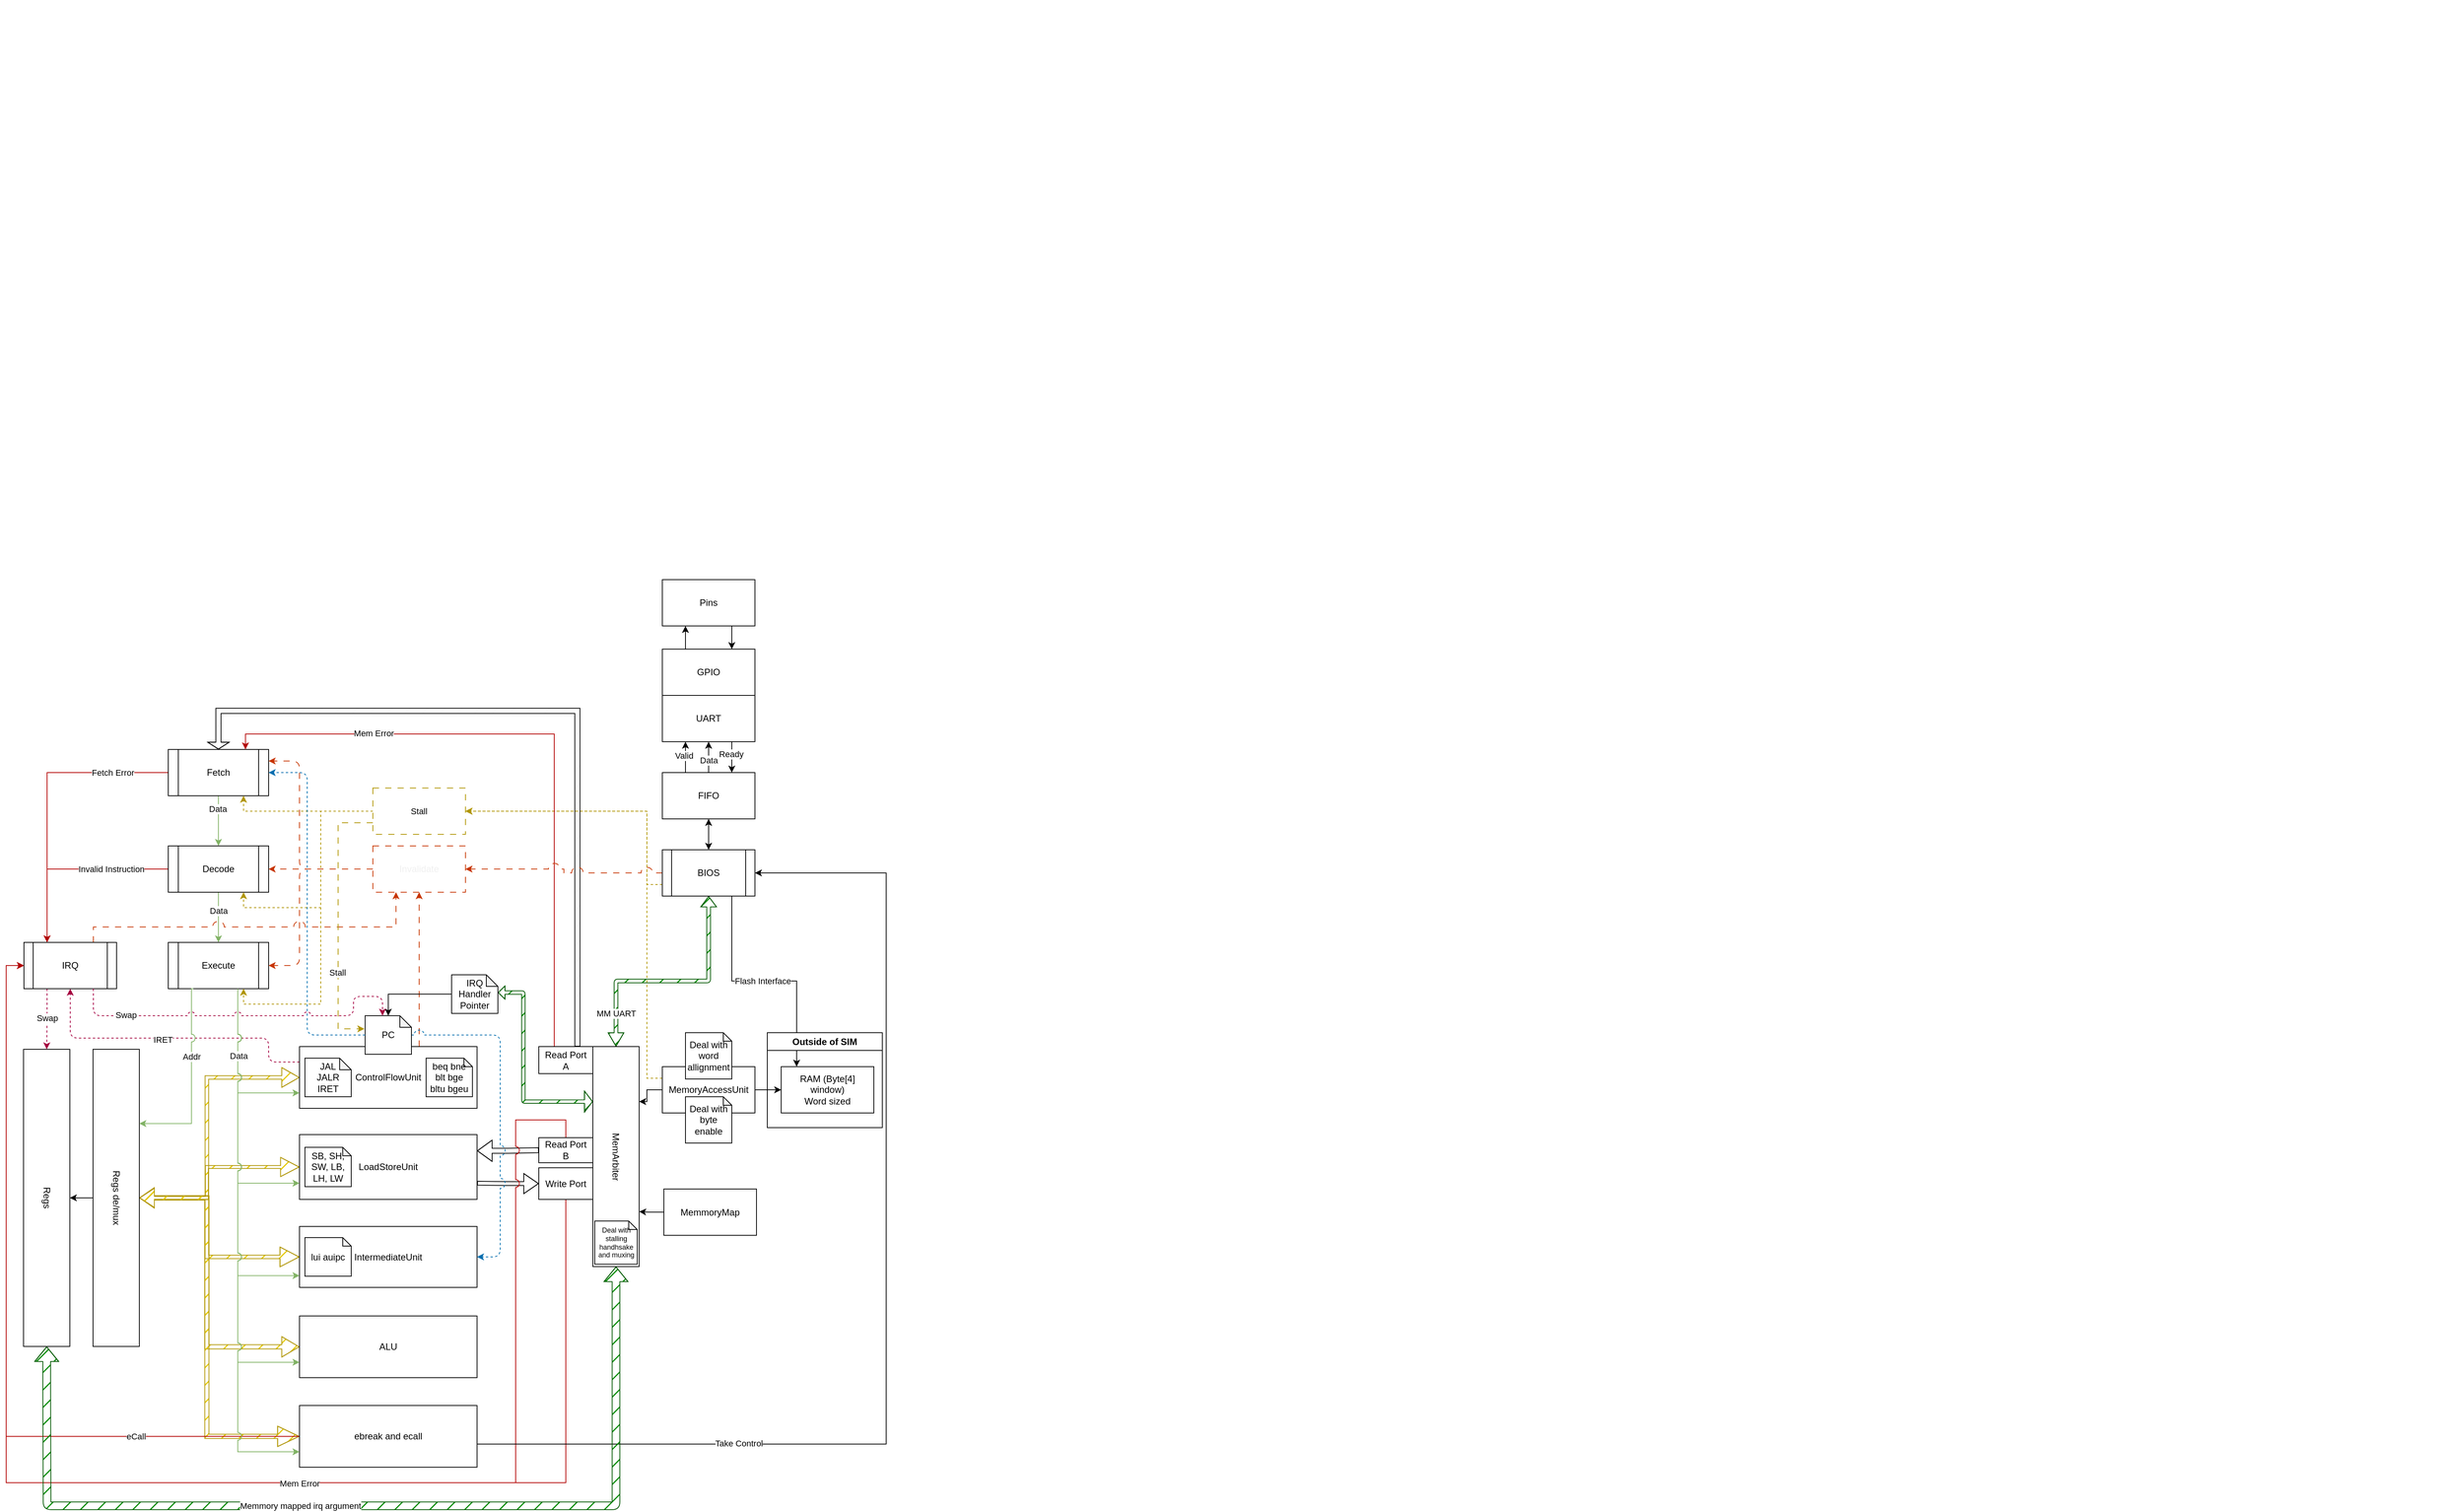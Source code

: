 <mxfile version="24.7.17">
  <diagram name="Page-1" id="JKw6xTFxa0xERZgipNU3">
    <mxGraphModel dx="1503" dy="1871" grid="1" gridSize="10" guides="1" tooltips="1" connect="1" arrows="1" fold="1" page="0" pageScale="1" pageWidth="850" pageHeight="1100" math="0" shadow="0">
      <root>
        <mxCell id="0" />
        <mxCell id="1" parent="0" />
        <mxCell id="pHQBSKNXJPz8SyYSF_2L-239" style="edgeStyle=orthogonalEdgeStyle;rounded=0;orthogonalLoop=1;jettySize=auto;html=1;exitX=0;exitY=0.75;exitDx=0;exitDy=0;entryX=1;entryY=0.5;entryDx=0;entryDy=0;dashed=1;strokeColor=#B09500;align=center;verticalAlign=middle;fontFamily=Helvetica;fontSize=11;fontColor=default;labelBackgroundColor=default;startArrow=none;startFill=0;endArrow=classic;fillColor=#e3c800;jumpStyle=arc;jumpSize=10;" edge="1" parent="1" source="pHQBSKNXJPz8SyYSF_2L-92" target="pHQBSKNXJPz8SyYSF_2L-231">
          <mxGeometry relative="1" as="geometry">
            <Array as="points">
              <mxPoint x="750" y="15" />
              <mxPoint x="750" y="-80" />
            </Array>
          </mxGeometry>
        </mxCell>
        <mxCell id="pHQBSKNXJPz8SyYSF_2L-244" style="edgeStyle=orthogonalEdgeStyle;rounded=0;orthogonalLoop=1;jettySize=auto;html=1;entryX=0.5;entryY=1;entryDx=0;entryDy=0;dashed=1;dashPattern=8 8;strokeColor=#C73500;align=center;verticalAlign=middle;fontFamily=Helvetica;fontSize=11;fontColor=default;labelBackgroundColor=default;jumpStyle=arc;jumpSize=15;endArrow=classic;fillColor=#fa6800;" edge="1" parent="1" source="pHQBSKNXJPz8SyYSF_2L-34" target="pHQBSKNXJPz8SyYSF_2L-116">
          <mxGeometry relative="1" as="geometry">
            <Array as="points">
              <mxPoint x="455" y="150" />
              <mxPoint x="455" y="150" />
            </Array>
          </mxGeometry>
        </mxCell>
        <mxCell id="pHQBSKNXJPz8SyYSF_2L-255" style="edgeStyle=orthogonalEdgeStyle;rounded=0;orthogonalLoop=1;jettySize=auto;html=1;entryX=0.5;entryY=0;entryDx=0;entryDy=0;startArrow=classic;startFill=1;shape=flexArrow;fillColor=#e3c800;fillStyle=hatch;strokeColor=#B09500;width=4.615;startSize=7.154;" edge="1" parent="1" source="pHQBSKNXJPz8SyYSF_2L-34" target="pHQBSKNXJPz8SyYSF_2L-133">
          <mxGeometry relative="1" as="geometry">
            <Array as="points">
              <mxPoint x="180" y="265" />
              <mxPoint x="180" y="421" />
            </Array>
          </mxGeometry>
        </mxCell>
        <mxCell id="pHQBSKNXJPz8SyYSF_2L-282" style="edgeStyle=orthogonalEdgeStyle;rounded=1;orthogonalLoop=1;jettySize=auto;html=1;exitX=0;exitY=0.25;exitDx=0;exitDy=0;entryX=0.5;entryY=1;entryDx=0;entryDy=0;dashed=1;strokeColor=#A50040;align=center;verticalAlign=middle;fontFamily=Helvetica;fontSize=11;fontColor=default;labelBackgroundColor=default;jumpStyle=arc;jumpSize=10;endArrow=classic;curved=0;fillColor=#d80073;" edge="1" parent="1" source="pHQBSKNXJPz8SyYSF_2L-34" target="pHQBSKNXJPz8SyYSF_2L-181">
          <mxGeometry relative="1" as="geometry">
            <Array as="points">
              <mxPoint x="260" y="245" />
              <mxPoint x="260" y="214" />
              <mxPoint x="3" y="214" />
            </Array>
          </mxGeometry>
        </mxCell>
        <mxCell id="pHQBSKNXJPz8SyYSF_2L-283" value="IRET" style="edgeLabel;html=1;align=center;verticalAlign=middle;resizable=0;points=[];" vertex="1" connectable="0" parent="pHQBSKNXJPz8SyYSF_2L-282">
          <mxGeometry x="0.061" y="2" relative="1" as="geometry">
            <mxPoint as="offset" />
          </mxGeometry>
        </mxCell>
        <mxCell id="pHQBSKNXJPz8SyYSF_2L-34" value="ControlFlowUnit" style="rounded=0;whiteSpace=wrap;html=1;align=center;labelPosition=center;verticalLabelPosition=middle;verticalAlign=middle;" vertex="1" parent="1">
          <mxGeometry x="300" y="225" width="230" height="80" as="geometry" />
        </mxCell>
        <mxCell id="pHQBSKNXJPz8SyYSF_2L-62" style="edgeStyle=orthogonalEdgeStyle;rounded=0;orthogonalLoop=1;jettySize=auto;html=1;entryX=0.5;entryY=0;entryDx=0;entryDy=0;fillColor=#d5e8d4;strokeColor=#82b366;" edge="1" parent="1" source="pHQBSKNXJPz8SyYSF_2L-35" target="pHQBSKNXJPz8SyYSF_2L-36">
          <mxGeometry relative="1" as="geometry" />
        </mxCell>
        <mxCell id="pHQBSKNXJPz8SyYSF_2L-91" value="Data" style="edgeLabel;html=1;align=center;verticalAlign=middle;resizable=0;points=[];" vertex="1" connectable="0" parent="pHQBSKNXJPz8SyYSF_2L-62">
          <mxGeometry x="-0.486" y="-1" relative="1" as="geometry">
            <mxPoint as="offset" />
          </mxGeometry>
        </mxCell>
        <mxCell id="pHQBSKNXJPz8SyYSF_2L-203" style="edgeStyle=orthogonalEdgeStyle;rounded=0;orthogonalLoop=1;jettySize=auto;html=1;entryX=0.25;entryY=0;entryDx=0;entryDy=0;strokeColor=#B20000;align=center;verticalAlign=middle;fontFamily=Helvetica;fontSize=11;fontColor=default;labelBackgroundColor=default;endArrow=classic;fillColor=#e51400;" edge="1" parent="1" source="pHQBSKNXJPz8SyYSF_2L-35" target="pHQBSKNXJPz8SyYSF_2L-181">
          <mxGeometry relative="1" as="geometry" />
        </mxCell>
        <mxCell id="pHQBSKNXJPz8SyYSF_2L-206" value="Fetch Error" style="edgeLabel;html=1;align=center;verticalAlign=middle;resizable=0;points=[];" vertex="1" connectable="0" parent="pHQBSKNXJPz8SyYSF_2L-203">
          <mxGeometry x="-0.55" y="-1" relative="1" as="geometry">
            <mxPoint x="13" y="1" as="offset" />
          </mxGeometry>
        </mxCell>
        <mxCell id="pHQBSKNXJPz8SyYSF_2L-35" value="Fetch" style="shape=process;whiteSpace=wrap;html=1;backgroundOutline=1;" vertex="1" parent="1">
          <mxGeometry x="130" y="-160" width="130" height="60" as="geometry" />
        </mxCell>
        <mxCell id="pHQBSKNXJPz8SyYSF_2L-61" style="edgeStyle=orthogonalEdgeStyle;rounded=0;orthogonalLoop=1;jettySize=auto;html=1;fillColor=#d5e8d4;strokeColor=#82b366;" edge="1" parent="1" source="pHQBSKNXJPz8SyYSF_2L-36" target="pHQBSKNXJPz8SyYSF_2L-37">
          <mxGeometry relative="1" as="geometry" />
        </mxCell>
        <mxCell id="pHQBSKNXJPz8SyYSF_2L-90" value="Data" style="edgeLabel;html=1;align=center;verticalAlign=middle;resizable=0;points=[];" vertex="1" connectable="0" parent="pHQBSKNXJPz8SyYSF_2L-61">
          <mxGeometry x="-0.267" relative="1" as="geometry">
            <mxPoint as="offset" />
          </mxGeometry>
        </mxCell>
        <mxCell id="pHQBSKNXJPz8SyYSF_2L-204" style="edgeStyle=orthogonalEdgeStyle;rounded=0;orthogonalLoop=1;jettySize=auto;html=1;entryX=0.25;entryY=0;entryDx=0;entryDy=0;strokeColor=#B20000;align=center;verticalAlign=middle;fontFamily=Helvetica;fontSize=11;fontColor=default;labelBackgroundColor=default;endArrow=classic;fillColor=#e51400;" edge="1" parent="1" source="pHQBSKNXJPz8SyYSF_2L-36" target="pHQBSKNXJPz8SyYSF_2L-181">
          <mxGeometry relative="1" as="geometry" />
        </mxCell>
        <mxCell id="pHQBSKNXJPz8SyYSF_2L-205" value="Invalid Instruction" style="edgeLabel;html=1;align=center;verticalAlign=middle;resizable=0;points=[];" vertex="1" connectable="0" parent="pHQBSKNXJPz8SyYSF_2L-204">
          <mxGeometry x="-0.32" relative="1" as="geometry">
            <mxPoint x="11" as="offset" />
          </mxGeometry>
        </mxCell>
        <mxCell id="pHQBSKNXJPz8SyYSF_2L-36" value="Decode" style="shape=process;whiteSpace=wrap;html=1;backgroundOutline=1;" vertex="1" parent="1">
          <mxGeometry x="130" y="-35" width="130" height="60" as="geometry" />
        </mxCell>
        <mxCell id="pHQBSKNXJPz8SyYSF_2L-37" value="Execute" style="shape=process;whiteSpace=wrap;html=1;backgroundOutline=1;" vertex="1" parent="1">
          <mxGeometry x="130" y="90" width="130" height="60" as="geometry" />
        </mxCell>
        <mxCell id="pHQBSKNXJPz8SyYSF_2L-247" style="edgeStyle=orthogonalEdgeStyle;rounded=0;orthogonalLoop=1;jettySize=auto;html=1;exitX=1;exitY=0.25;exitDx=0;exitDy=0;entryX=0;entryY=0.5;entryDx=0;entryDy=0;shape=flexArrow;fillColor=#FAFAFA;fillStyle=hatch;width=6.5;endSize=3.83;endWidth=13.25;startArrow=block;endArrow=none;endFill=0;" edge="1" parent="1" source="pHQBSKNXJPz8SyYSF_2L-38" target="pHQBSKNXJPz8SyYSF_2L-53">
          <mxGeometry relative="1" as="geometry" />
        </mxCell>
        <mxCell id="pHQBSKNXJPz8SyYSF_2L-254" style="edgeStyle=orthogonalEdgeStyle;rounded=0;orthogonalLoop=1;jettySize=auto;html=1;entryX=0.5;entryY=0;entryDx=0;entryDy=0;startArrow=classic;startFill=1;shape=flexArrow;fillColor=#e3c800;fillStyle=hatch;strokeColor=#B09500;width=3.846;startSize=7.669;" edge="1" parent="1" source="pHQBSKNXJPz8SyYSF_2L-38" target="pHQBSKNXJPz8SyYSF_2L-133">
          <mxGeometry relative="1" as="geometry">
            <Array as="points">
              <mxPoint x="180" y="381" />
              <mxPoint x="180" y="421" />
            </Array>
          </mxGeometry>
        </mxCell>
        <mxCell id="pHQBSKNXJPz8SyYSF_2L-38" value="LoadStoreUnit" style="rounded=0;whiteSpace=wrap;html=1;align=center;" vertex="1" parent="1">
          <mxGeometry x="300" y="339" width="230" height="84" as="geometry" />
        </mxCell>
        <mxCell id="pHQBSKNXJPz8SyYSF_2L-39" value="JAL&lt;div&gt;JALR&lt;/div&gt;&lt;div&gt;IRET&lt;/div&gt;" style="shape=note;whiteSpace=wrap;html=1;backgroundOutline=1;darkOpacity=0.05;size=15;" vertex="1" parent="1">
          <mxGeometry x="307" y="240" width="60" height="50" as="geometry" />
        </mxCell>
        <mxCell id="pHQBSKNXJPz8SyYSF_2L-40" value="SB, SH, SW, LB, LH, LW" style="shape=note;whiteSpace=wrap;html=1;backgroundOutline=1;darkOpacity=0.05;size=11;" vertex="1" parent="1">
          <mxGeometry x="307" y="355.5" width="60" height="51" as="geometry" />
        </mxCell>
        <mxCell id="pHQBSKNXJPz8SyYSF_2L-41" value="beq bne blt bge bltu bgeu" style="shape=note;whiteSpace=wrap;html=1;backgroundOutline=1;darkOpacity=0.05;size=11;" vertex="1" parent="1">
          <mxGeometry x="464" y="240" width="60" height="50" as="geometry" />
        </mxCell>
        <mxCell id="pHQBSKNXJPz8SyYSF_2L-253" style="edgeStyle=orthogonalEdgeStyle;rounded=0;orthogonalLoop=1;jettySize=auto;html=1;entryX=0.5;entryY=0;entryDx=0;entryDy=0;startArrow=classic;startFill=1;shape=flexArrow;fillColor=#e3c800;fillStyle=hatch;strokeColor=#B09500;width=4.615;startSize=7.923;" edge="1" parent="1" source="pHQBSKNXJPz8SyYSF_2L-42" target="pHQBSKNXJPz8SyYSF_2L-133">
          <mxGeometry relative="1" as="geometry">
            <Array as="points">
              <mxPoint x="180" y="497" />
              <mxPoint x="180" y="421" />
            </Array>
          </mxGeometry>
        </mxCell>
        <mxCell id="pHQBSKNXJPz8SyYSF_2L-42" value="IntermediateUnit" style="rounded=0;whiteSpace=wrap;html=1;align=center;" vertex="1" parent="1">
          <mxGeometry x="300" y="458" width="230" height="79" as="geometry" />
        </mxCell>
        <mxCell id="pHQBSKNXJPz8SyYSF_2L-43" value="lui auipc" style="shape=note;whiteSpace=wrap;html=1;backgroundOutline=1;darkOpacity=0.05;size=11;" vertex="1" parent="1">
          <mxGeometry x="307" y="472.5" width="60" height="50" as="geometry" />
        </mxCell>
        <mxCell id="pHQBSKNXJPz8SyYSF_2L-46" style="edgeStyle=orthogonalEdgeStyle;rounded=0;orthogonalLoop=1;jettySize=auto;html=1;entryX=0;entryY=0.5;entryDx=0;entryDy=0;" edge="1" parent="1" source="pHQBSKNXJPz8SyYSF_2L-44" target="pHQBSKNXJPz8SyYSF_2L-45">
          <mxGeometry relative="1" as="geometry" />
        </mxCell>
        <mxCell id="pHQBSKNXJPz8SyYSF_2L-49" style="edgeStyle=orthogonalEdgeStyle;rounded=0;orthogonalLoop=1;jettySize=auto;html=1;entryX=0.25;entryY=0;entryDx=0;entryDy=0;" edge="1" parent="1" source="pHQBSKNXJPz8SyYSF_2L-44" target="pHQBSKNXJPz8SyYSF_2L-48">
          <mxGeometry relative="1" as="geometry" />
        </mxCell>
        <mxCell id="pHQBSKNXJPz8SyYSF_2L-238" style="edgeStyle=orthogonalEdgeStyle;rounded=0;orthogonalLoop=1;jettySize=auto;html=1;exitX=0;exitY=0.25;exitDx=0;exitDy=0;entryX=1;entryY=0.5;entryDx=0;entryDy=0;dashed=1;strokeColor=#B09500;align=center;verticalAlign=middle;fontFamily=Helvetica;fontSize=11;fontColor=default;labelBackgroundColor=default;startArrow=none;startFill=0;endArrow=classic;fillColor=#e3c800;" edge="1" parent="1" source="pHQBSKNXJPz8SyYSF_2L-44" target="pHQBSKNXJPz8SyYSF_2L-231">
          <mxGeometry relative="1" as="geometry">
            <Array as="points">
              <mxPoint x="750" y="266" />
              <mxPoint x="750" y="-80" />
            </Array>
          </mxGeometry>
        </mxCell>
        <mxCell id="pHQBSKNXJPz8SyYSF_2L-44" value="MemoryAccessUnit " style="rounded=0;whiteSpace=wrap;html=1;" vertex="1" parent="1">
          <mxGeometry x="770" y="251" width="120" height="60" as="geometry" />
        </mxCell>
        <mxCell id="pHQBSKNXJPz8SyYSF_2L-45" value="RAM (Byte[4] window)&lt;div&gt;Word sized&lt;/div&gt;" style="rounded=0;whiteSpace=wrap;html=1;" vertex="1" parent="1">
          <mxGeometry x="924" y="251" width="120" height="60" as="geometry" />
        </mxCell>
        <mxCell id="pHQBSKNXJPz8SyYSF_2L-47" value="Deal with byte enable" style="shape=note;whiteSpace=wrap;html=1;backgroundOutline=1;darkOpacity=0.05;size=11;" vertex="1" parent="1">
          <mxGeometry x="800" y="290" width="60" height="60" as="geometry" />
        </mxCell>
        <mxCell id="pHQBSKNXJPz8SyYSF_2L-240" value="&lt;div&gt;&lt;br&gt;&lt;/div&gt;&lt;div&gt;&lt;br&gt;&lt;/div&gt;" style="edgeStyle=orthogonalEdgeStyle;rounded=1;orthogonalLoop=1;jettySize=auto;html=1;jumpStyle=arc;jumpSize=10;fillStyle=hatch;strokeColor=#005700;align=center;verticalAlign=middle;fontFamily=Helvetica;fontSize=11;fontColor=default;labelBackgroundColor=default;startArrow=block;endArrow=classic;curved=0;fillColor=#008a00;shape=flexArrow;endWidth=14.483;endSize=4.152;width=4.828;startWidth=14.483;startSize=5.448;" edge="1" parent="1" source="pHQBSKNXJPz8SyYSF_2L-48" target="pHQBSKNXJPz8SyYSF_2L-92">
          <mxGeometry relative="1" as="geometry">
            <Array as="points">
              <mxPoint x="710" y="140" />
              <mxPoint x="830" y="140" />
            </Array>
          </mxGeometry>
        </mxCell>
        <mxCell id="pHQBSKNXJPz8SyYSF_2L-242" value="MM UART" style="edgeLabel;html=1;align=center;verticalAlign=middle;resizable=0;points=[];rounded=1;dashed=1;dashPattern=8 8;fillStyle=hatch;strokeColor=#005700;fontFamily=Helvetica;fontSize=11;fontColor=default;labelBackgroundColor=default;fillColor=#008a00;" vertex="1" connectable="0" parent="pHQBSKNXJPz8SyYSF_2L-240">
          <mxGeometry x="-0.777" relative="1" as="geometry">
            <mxPoint y="-8" as="offset" />
          </mxGeometry>
        </mxCell>
        <mxCell id="pHQBSKNXJPz8SyYSF_2L-48" value="MemArbiter" style="rounded=0;whiteSpace=wrap;html=1;rotation=90;" vertex="1" parent="1">
          <mxGeometry x="567.5" y="337.5" width="285" height="60" as="geometry" />
        </mxCell>
        <mxCell id="pHQBSKNXJPz8SyYSF_2L-50" value="Deal with stalling handhsake and muxing" style="shape=note;whiteSpace=wrap;html=1;backgroundOutline=1;darkOpacity=0.05;size=11;fontSize=9;" vertex="1" parent="1">
          <mxGeometry x="682.5" y="451" width="55" height="56" as="geometry" />
        </mxCell>
        <mxCell id="pHQBSKNXJPz8SyYSF_2L-248" style="edgeStyle=orthogonalEdgeStyle;rounded=0;orthogonalLoop=1;jettySize=auto;html=1;entryX=1;entryY=0.75;entryDx=0;entryDy=0;shape=flexArrow;width=5;endSize=5;fillColor=#FAFAFA;fillStyle=hatch;endWidth=12.5;startArrow=block;endArrow=none;endFill=0;" edge="1" parent="1" source="pHQBSKNXJPz8SyYSF_2L-51" target="pHQBSKNXJPz8SyYSF_2L-38">
          <mxGeometry relative="1" as="geometry" />
        </mxCell>
        <mxCell id="pHQBSKNXJPz8SyYSF_2L-276" style="edgeStyle=orthogonalEdgeStyle;rounded=0;orthogonalLoop=1;jettySize=auto;html=1;entryX=0;entryY=0.5;entryDx=0;entryDy=0;strokeColor=#B20000;align=center;verticalAlign=middle;fontFamily=Helvetica;fontSize=11;fontColor=default;labelBackgroundColor=default;jumpStyle=arc;jumpSize=10;endArrow=classic;fillColor=#e51400;" edge="1" parent="1" source="pHQBSKNXJPz8SyYSF_2L-51" target="pHQBSKNXJPz8SyYSF_2L-181">
          <mxGeometry relative="1" as="geometry">
            <Array as="points">
              <mxPoint x="645" y="790" />
              <mxPoint x="-80" y="790" />
              <mxPoint x="-80" y="120" />
            </Array>
          </mxGeometry>
        </mxCell>
        <mxCell id="pHQBSKNXJPz8SyYSF_2L-51" value="Write Port" style="rounded=0;whiteSpace=wrap;html=1;" vertex="1" parent="1">
          <mxGeometry x="610" y="382" width="70" height="41" as="geometry" />
        </mxCell>
        <mxCell id="pHQBSKNXJPz8SyYSF_2L-169" style="edgeStyle=orthogonalEdgeStyle;rounded=0;orthogonalLoop=1;jettySize=auto;html=1;entryX=0.5;entryY=0;entryDx=0;entryDy=0;jumpStyle=arc;jumpSize=10;shape=flexArrow;fillColor=#FAFAFA;fillStyle=hatch;strokeWidth=1;strokeColor=default;align=center;verticalAlign=middle;fontFamily=Helvetica;fontSize=11;fontColor=default;labelBackgroundColor=default;endArrow=classic;endSize=2.608;width=6.667;" edge="1" parent="1" source="pHQBSKNXJPz8SyYSF_2L-52" target="pHQBSKNXJPz8SyYSF_2L-35">
          <mxGeometry relative="1" as="geometry">
            <Array as="points">
              <mxPoint x="660" y="-210" />
              <mxPoint x="195" y="-210" />
            </Array>
          </mxGeometry>
        </mxCell>
        <mxCell id="pHQBSKNXJPz8SyYSF_2L-199" style="edgeStyle=orthogonalEdgeStyle;rounded=0;orthogonalLoop=1;jettySize=auto;html=1;exitX=0.25;exitY=0;exitDx=0;exitDy=0;strokeColor=#B20000;align=center;verticalAlign=middle;fontFamily=Helvetica;fontSize=11;fontColor=default;labelBackgroundColor=default;endArrow=classic;fillColor=#e51400;" edge="1" parent="1" source="pHQBSKNXJPz8SyYSF_2L-52" target="pHQBSKNXJPz8SyYSF_2L-35">
          <mxGeometry relative="1" as="geometry">
            <mxPoint x="250" y="-170" as="targetPoint" />
            <Array as="points">
              <mxPoint x="630" y="225" />
              <mxPoint x="630" y="-180" />
              <mxPoint x="230" y="-180" />
            </Array>
          </mxGeometry>
        </mxCell>
        <mxCell id="pHQBSKNXJPz8SyYSF_2L-200" value="Mem Error" style="edgeLabel;html=1;align=center;verticalAlign=middle;resizable=0;points=[];" vertex="1" connectable="0" parent="pHQBSKNXJPz8SyYSF_2L-199">
          <mxGeometry x="0.551" y="-1" relative="1" as="geometry">
            <mxPoint as="offset" />
          </mxGeometry>
        </mxCell>
        <mxCell id="pHQBSKNXJPz8SyYSF_2L-212" style="edgeStyle=orthogonalEdgeStyle;rounded=0;orthogonalLoop=1;jettySize=auto;html=1;entryX=0;entryY=0.5;entryDx=0;entryDy=0;strokeColor=#B20000;align=center;verticalAlign=middle;fontFamily=Helvetica;fontSize=11;fontColor=default;labelBackgroundColor=default;endArrow=classic;fillColor=#e51400;jumpStyle=arc;jumpSize=10;" edge="1" parent="1" source="pHQBSKNXJPz8SyYSF_2L-53" target="pHQBSKNXJPz8SyYSF_2L-181">
          <mxGeometry relative="1" as="geometry">
            <Array as="points">
              <mxPoint x="645" y="320" />
              <mxPoint x="580" y="320" />
              <mxPoint x="580" y="790" />
              <mxPoint x="-80" y="790" />
              <mxPoint x="-80" y="120" />
            </Array>
          </mxGeometry>
        </mxCell>
        <mxCell id="pHQBSKNXJPz8SyYSF_2L-274" value="Mem Error" style="edgeLabel;html=1;align=center;verticalAlign=middle;resizable=0;points=[];" vertex="1" connectable="0" parent="pHQBSKNXJPz8SyYSF_2L-212">
          <mxGeometry x="-0.073" y="1" relative="1" as="geometry">
            <mxPoint x="47" as="offset" />
          </mxGeometry>
        </mxCell>
        <mxCell id="pHQBSKNXJPz8SyYSF_2L-52" value="Read Port&lt;div&gt;A&lt;/div&gt;" style="rounded=0;whiteSpace=wrap;html=1;" vertex="1" parent="1">
          <mxGeometry x="610" y="225" width="70" height="35" as="geometry" />
        </mxCell>
        <mxCell id="pHQBSKNXJPz8SyYSF_2L-53" value="Read Port&lt;div&gt;B&lt;/div&gt;" style="rounded=0;whiteSpace=wrap;html=1;" vertex="1" parent="1">
          <mxGeometry x="610" y="343" width="70" height="32.5" as="geometry" />
        </mxCell>
        <mxCell id="pHQBSKNXJPz8SyYSF_2L-143" style="edgeStyle=orthogonalEdgeStyle;rounded=1;orthogonalLoop=1;jettySize=auto;html=1;entryX=1;entryY=0.5;entryDx=0;entryDy=0;dashed=1;strokeColor=#006EAF;align=center;verticalAlign=middle;fontFamily=Helvetica;fontSize=11;fontColor=default;labelBackgroundColor=default;endArrow=classic;curved=0;fillColor=#1ba1e2;jumpStyle=arc;jumpSize=13;" edge="1" parent="1" source="pHQBSKNXJPz8SyYSF_2L-57" target="pHQBSKNXJPz8SyYSF_2L-42">
          <mxGeometry relative="1" as="geometry">
            <Array as="points">
              <mxPoint x="560" y="210" />
              <mxPoint x="560" y="498" />
            </Array>
          </mxGeometry>
        </mxCell>
        <mxCell id="pHQBSKNXJPz8SyYSF_2L-57" value="PC" style="shape=note;whiteSpace=wrap;html=1;backgroundOutline=1;darkOpacity=0.05;size=15;" vertex="1" parent="1">
          <mxGeometry x="385" y="185" width="60" height="50" as="geometry" />
        </mxCell>
        <mxCell id="pHQBSKNXJPz8SyYSF_2L-93" style="edgeStyle=orthogonalEdgeStyle;rounded=0;orthogonalLoop=1;jettySize=auto;html=1;" edge="1" parent="1" source="pHQBSKNXJPz8SyYSF_2L-92" target="pHQBSKNXJPz8SyYSF_2L-45">
          <mxGeometry relative="1" as="geometry">
            <Array as="points">
              <mxPoint x="860" y="140" />
              <mxPoint x="944" y="140" />
            </Array>
          </mxGeometry>
        </mxCell>
        <mxCell id="pHQBSKNXJPz8SyYSF_2L-243" value="Flash Interface" style="edgeLabel;html=1;align=center;verticalAlign=middle;resizable=0;points=[];" vertex="1" connectable="0" parent="pHQBSKNXJPz8SyYSF_2L-93">
          <mxGeometry x="-0.062" y="-2" relative="1" as="geometry">
            <mxPoint x="7" y="-2" as="offset" />
          </mxGeometry>
        </mxCell>
        <mxCell id="pHQBSKNXJPz8SyYSF_2L-145" style="edgeStyle=orthogonalEdgeStyle;rounded=0;orthogonalLoop=1;jettySize=auto;html=1;entryX=1;entryY=0.5;entryDx=0;entryDy=0;jumpStyle=arc;jumpSize=15;dashed=1;dashPattern=8 8;strokeColor=#C73500;align=center;verticalAlign=middle;fontFamily=Helvetica;fontSize=11;fontColor=default;labelBackgroundColor=default;endArrow=classic;fillColor=#fa6800;" edge="1" parent="1" source="pHQBSKNXJPz8SyYSF_2L-92" target="pHQBSKNXJPz8SyYSF_2L-116">
          <mxGeometry relative="1" as="geometry" />
        </mxCell>
        <mxCell id="pHQBSKNXJPz8SyYSF_2L-92" value="BIOS" style="shape=process;whiteSpace=wrap;html=1;backgroundOutline=1;" vertex="1" parent="1">
          <mxGeometry x="770" y="-30" width="120" height="60" as="geometry" />
        </mxCell>
        <mxCell id="pHQBSKNXJPz8SyYSF_2L-101" style="edgeStyle=orthogonalEdgeStyle;rounded=0;orthogonalLoop=1;jettySize=auto;html=1;exitX=0.25;exitY=0;exitDx=0;exitDy=0;entryX=0.25;entryY=1;entryDx=0;entryDy=0;" edge="1" parent="1" source="pHQBSKNXJPz8SyYSF_2L-95" target="pHQBSKNXJPz8SyYSF_2L-99">
          <mxGeometry relative="1" as="geometry" />
        </mxCell>
        <mxCell id="pHQBSKNXJPz8SyYSF_2L-95" value="GPIO" style="rounded=0;whiteSpace=wrap;html=1;" vertex="1" parent="1">
          <mxGeometry x="770" y="-290" width="120" height="60" as="geometry" />
        </mxCell>
        <mxCell id="pHQBSKNXJPz8SyYSF_2L-126" style="edgeStyle=orthogonalEdgeStyle;rounded=0;orthogonalLoop=1;jettySize=auto;html=1;exitX=0.75;exitY=1;exitDx=0;exitDy=0;entryX=0.75;entryY=0;entryDx=0;entryDy=0;" edge="1" parent="1" source="pHQBSKNXJPz8SyYSF_2L-96" target="pHQBSKNXJPz8SyYSF_2L-121">
          <mxGeometry relative="1" as="geometry" />
        </mxCell>
        <mxCell id="pHQBSKNXJPz8SyYSF_2L-127" value="Ready" style="edgeLabel;html=1;align=center;verticalAlign=middle;resizable=0;points=[];" vertex="1" connectable="0" parent="pHQBSKNXJPz8SyYSF_2L-126">
          <mxGeometry x="-0.2" y="-1" relative="1" as="geometry">
            <mxPoint as="offset" />
          </mxGeometry>
        </mxCell>
        <mxCell id="pHQBSKNXJPz8SyYSF_2L-96" value="UART" style="rounded=0;whiteSpace=wrap;html=1;" vertex="1" parent="1">
          <mxGeometry x="770" y="-230" width="120" height="60" as="geometry" />
        </mxCell>
        <mxCell id="pHQBSKNXJPz8SyYSF_2L-102" style="edgeStyle=orthogonalEdgeStyle;rounded=0;orthogonalLoop=1;jettySize=auto;html=1;exitX=0.75;exitY=1;exitDx=0;exitDy=0;entryX=0.75;entryY=0;entryDx=0;entryDy=0;" edge="1" parent="1" source="pHQBSKNXJPz8SyYSF_2L-99" target="pHQBSKNXJPz8SyYSF_2L-95">
          <mxGeometry relative="1" as="geometry" />
        </mxCell>
        <mxCell id="pHQBSKNXJPz8SyYSF_2L-99" value="Pins" style="rounded=0;whiteSpace=wrap;html=1;" vertex="1" parent="1">
          <mxGeometry x="770" y="-380" width="120" height="60" as="geometry" />
        </mxCell>
        <mxCell id="pHQBSKNXJPz8SyYSF_2L-252" style="edgeStyle=orthogonalEdgeStyle;rounded=0;orthogonalLoop=1;jettySize=auto;html=1;entryX=0.5;entryY=0;entryDx=0;entryDy=0;startArrow=classic;startFill=1;shape=flexArrow;fillColor=#e3c800;fillStyle=hatch;strokeColor=#B09500;width=5.385;startSize=7.154;" edge="1" parent="1" source="pHQBSKNXJPz8SyYSF_2L-109" target="pHQBSKNXJPz8SyYSF_2L-133">
          <mxGeometry relative="1" as="geometry">
            <Array as="points">
              <mxPoint x="180" y="614" />
              <mxPoint x="180" y="421" />
            </Array>
          </mxGeometry>
        </mxCell>
        <mxCell id="pHQBSKNXJPz8SyYSF_2L-109" value="ALU" style="rounded=0;whiteSpace=wrap;html=1;align=center;" vertex="1" parent="1">
          <mxGeometry x="300" y="574" width="230" height="80" as="geometry" />
        </mxCell>
        <mxCell id="pHQBSKNXJPz8SyYSF_2L-111" style="edgeStyle=orthogonalEdgeStyle;rounded=0;orthogonalLoop=1;jettySize=auto;html=1;entryX=1;entryY=0.5;entryDx=0;entryDy=0;" edge="1" parent="1" source="pHQBSKNXJPz8SyYSF_2L-110" target="pHQBSKNXJPz8SyYSF_2L-92">
          <mxGeometry relative="1" as="geometry">
            <Array as="points">
              <mxPoint x="1060" y="740" />
              <mxPoint x="1060" />
            </Array>
          </mxGeometry>
        </mxCell>
        <mxCell id="pHQBSKNXJPz8SyYSF_2L-114" value="Take Control" style="edgeLabel;html=1;align=center;verticalAlign=middle;resizable=0;points=[];" vertex="1" connectable="0" parent="pHQBSKNXJPz8SyYSF_2L-111">
          <mxGeometry x="-0.529" y="1" relative="1" as="geometry">
            <mxPoint as="offset" />
          </mxGeometry>
        </mxCell>
        <mxCell id="pHQBSKNXJPz8SyYSF_2L-251" style="edgeStyle=orthogonalEdgeStyle;rounded=0;orthogonalLoop=1;jettySize=auto;html=1;entryX=0.5;entryY=0;entryDx=0;entryDy=0;startArrow=classic;startFill=1;shape=flexArrow;fillColor=#e3c800;fillStyle=hatch;strokeColor=#B09500;width=5.385;startSize=8.946;" edge="1" parent="1" source="pHQBSKNXJPz8SyYSF_2L-110" target="pHQBSKNXJPz8SyYSF_2L-133">
          <mxGeometry relative="1" as="geometry">
            <Array as="points">
              <mxPoint x="180" y="730" />
              <mxPoint x="180" y="421" />
            </Array>
          </mxGeometry>
        </mxCell>
        <mxCell id="pHQBSKNXJPz8SyYSF_2L-273" style="edgeStyle=orthogonalEdgeStyle;rounded=0;orthogonalLoop=1;jettySize=auto;html=1;entryX=0;entryY=0.5;entryDx=0;entryDy=0;strokeColor=#B20000;align=center;verticalAlign=middle;fontFamily=Helvetica;fontSize=11;fontColor=default;labelBackgroundColor=default;jumpStyle=arc;jumpSize=10;endArrow=classic;fillColor=#e51400;" edge="1" parent="1" source="pHQBSKNXJPz8SyYSF_2L-110" target="pHQBSKNXJPz8SyYSF_2L-181">
          <mxGeometry relative="1" as="geometry">
            <Array as="points">
              <mxPoint x="-80" y="730" />
              <mxPoint x="-80" y="120" />
            </Array>
          </mxGeometry>
        </mxCell>
        <mxCell id="pHQBSKNXJPz8SyYSF_2L-275" value="eCall" style="edgeLabel;html=1;align=center;verticalAlign=middle;resizable=0;points=[];" vertex="1" connectable="0" parent="pHQBSKNXJPz8SyYSF_2L-273">
          <mxGeometry x="-0.58" relative="1" as="geometry">
            <mxPoint as="offset" />
          </mxGeometry>
        </mxCell>
        <mxCell id="pHQBSKNXJPz8SyYSF_2L-110" value="ebreak and ecall" style="rounded=0;whiteSpace=wrap;html=1;align=center;" vertex="1" parent="1">
          <mxGeometry x="300" y="690" width="230" height="80" as="geometry" />
        </mxCell>
        <mxCell id="pHQBSKNXJPz8SyYSF_2L-117" style="edgeStyle=orthogonalEdgeStyle;rounded=1;orthogonalLoop=1;jettySize=auto;html=1;entryX=1;entryY=0.5;entryDx=0;entryDy=0;dashed=1;dashPattern=8 8;fillColor=#fa6800;strokeColor=#C73500;jumpStyle=arc;jumpSize=10;curved=0;" edge="1" parent="1" source="pHQBSKNXJPz8SyYSF_2L-116" target="pHQBSKNXJPz8SyYSF_2L-36">
          <mxGeometry relative="1" as="geometry" />
        </mxCell>
        <mxCell id="pHQBSKNXJPz8SyYSF_2L-118" style="edgeStyle=orthogonalEdgeStyle;rounded=1;orthogonalLoop=1;jettySize=auto;html=1;entryX=1;entryY=0.25;entryDx=0;entryDy=0;dashed=1;dashPattern=8 8;fillColor=#fa6800;strokeColor=#C73500;jumpStyle=arc;jumpSize=10;curved=0;" edge="1" parent="1" source="pHQBSKNXJPz8SyYSF_2L-116" target="pHQBSKNXJPz8SyYSF_2L-35">
          <mxGeometry relative="1" as="geometry">
            <Array as="points">
              <mxPoint x="300" y="-5" />
              <mxPoint x="300" y="-145" />
            </Array>
          </mxGeometry>
        </mxCell>
        <mxCell id="pHQBSKNXJPz8SyYSF_2L-119" style="edgeStyle=orthogonalEdgeStyle;rounded=1;orthogonalLoop=1;jettySize=auto;html=1;entryX=1;entryY=0.5;entryDx=0;entryDy=0;dashed=1;dashPattern=8 8;fillColor=#fa6800;strokeColor=#C73500;jumpStyle=arc;jumpSize=10;curved=0;" edge="1" parent="1" source="pHQBSKNXJPz8SyYSF_2L-116" target="pHQBSKNXJPz8SyYSF_2L-37">
          <mxGeometry relative="1" as="geometry">
            <Array as="points">
              <mxPoint x="300" y="-5" />
              <mxPoint x="300" y="120" />
            </Array>
          </mxGeometry>
        </mxCell>
        <mxCell id="pHQBSKNXJPz8SyYSF_2L-116" value="Invalidate" style="rounded=0;whiteSpace=wrap;html=1;dashed=1;dashPattern=8 8;fillColor=none;fontColor=#F0F0F0;strokeColor=#C73500;" vertex="1" parent="1">
          <mxGeometry x="395" y="-35" width="120" height="60" as="geometry" />
        </mxCell>
        <mxCell id="pHQBSKNXJPz8SyYSF_2L-124" style="edgeStyle=orthogonalEdgeStyle;rounded=0;orthogonalLoop=1;jettySize=auto;html=1;exitX=0.25;exitY=0;exitDx=0;exitDy=0;entryX=0.25;entryY=1;entryDx=0;entryDy=0;" edge="1" parent="1" source="pHQBSKNXJPz8SyYSF_2L-121" target="pHQBSKNXJPz8SyYSF_2L-96">
          <mxGeometry relative="1" as="geometry" />
        </mxCell>
        <mxCell id="pHQBSKNXJPz8SyYSF_2L-128" value="Valid" style="edgeLabel;html=1;align=center;verticalAlign=middle;resizable=0;points=[];" vertex="1" connectable="0" parent="pHQBSKNXJPz8SyYSF_2L-124">
          <mxGeometry x="0.1" y="2" relative="1" as="geometry">
            <mxPoint as="offset" />
          </mxGeometry>
        </mxCell>
        <mxCell id="pHQBSKNXJPz8SyYSF_2L-125" style="edgeStyle=orthogonalEdgeStyle;rounded=0;orthogonalLoop=1;jettySize=auto;html=1;exitX=0.5;exitY=0;exitDx=0;exitDy=0;entryX=0.5;entryY=1;entryDx=0;entryDy=0;" edge="1" parent="1" source="pHQBSKNXJPz8SyYSF_2L-121" target="pHQBSKNXJPz8SyYSF_2L-96">
          <mxGeometry relative="1" as="geometry" />
        </mxCell>
        <mxCell id="pHQBSKNXJPz8SyYSF_2L-129" value="Data" style="edgeLabel;html=1;align=center;verticalAlign=middle;resizable=0;points=[];" vertex="1" connectable="0" parent="pHQBSKNXJPz8SyYSF_2L-125">
          <mxGeometry x="-0.2" relative="1" as="geometry">
            <mxPoint as="offset" />
          </mxGeometry>
        </mxCell>
        <mxCell id="pHQBSKNXJPz8SyYSF_2L-144" style="edgeStyle=orthogonalEdgeStyle;rounded=0;orthogonalLoop=1;jettySize=auto;html=1;entryX=0.5;entryY=0;entryDx=0;entryDy=0;startArrow=classic;startFill=1;" edge="1" parent="1" source="pHQBSKNXJPz8SyYSF_2L-121" target="pHQBSKNXJPz8SyYSF_2L-92">
          <mxGeometry relative="1" as="geometry" />
        </mxCell>
        <mxCell id="pHQBSKNXJPz8SyYSF_2L-121" value="FIFO" style="rounded=0;whiteSpace=wrap;html=1;" vertex="1" parent="1">
          <mxGeometry x="770" y="-130" width="120" height="60" as="geometry" />
        </mxCell>
        <mxCell id="pHQBSKNXJPz8SyYSF_2L-132" style="edgeStyle=orthogonalEdgeStyle;rounded=0;orthogonalLoop=1;jettySize=auto;html=1;entryX=0.75;entryY=0;entryDx=0;entryDy=0;" edge="1" parent="1" source="pHQBSKNXJPz8SyYSF_2L-131" target="pHQBSKNXJPz8SyYSF_2L-48">
          <mxGeometry relative="1" as="geometry" />
        </mxCell>
        <mxCell id="pHQBSKNXJPz8SyYSF_2L-131" value="MemmoryMap" style="rounded=0;whiteSpace=wrap;html=1;" vertex="1" parent="1">
          <mxGeometry x="772" y="409.5" width="120" height="60" as="geometry" />
        </mxCell>
        <mxCell id="pHQBSKNXJPz8SyYSF_2L-180" style="edgeStyle=orthogonalEdgeStyle;rounded=0;orthogonalLoop=1;jettySize=auto;html=1;" edge="1" parent="1" source="pHQBSKNXJPz8SyYSF_2L-133" target="pHQBSKNXJPz8SyYSF_2L-179">
          <mxGeometry relative="1" as="geometry" />
        </mxCell>
        <mxCell id="pHQBSKNXJPz8SyYSF_2L-133" value="Regs de/m&lt;span style=&quot;background-color: initial;&quot;&gt;ux&lt;/span&gt;" style="rounded=0;whiteSpace=wrap;html=1;rotation=90;" vertex="1" parent="1">
          <mxGeometry x="-130" y="391" width="385" height="60" as="geometry" />
        </mxCell>
        <mxCell id="pHQBSKNXJPz8SyYSF_2L-172" value="" style="shape=image;verticalLabelPosition=bottom;labelBackgroundColor=default;verticalAlign=top;aspect=fixed;imageAspect=0;image=https://user-images.githubusercontent.com/43972902/101699645-cd9dee80-3a7b-11eb-8cf3-f64590fea00f.png;" vertex="1" parent="1">
          <mxGeometry x="1379" y="-913" width="512" height="422" as="geometry" />
        </mxCell>
        <mxCell id="pHQBSKNXJPz8SyYSF_2L-173" value="" style="shape=image;verticalLabelPosition=bottom;labelBackgroundColor=default;verticalAlign=top;aspect=fixed;imageAspect=0;image=https://csg.csail.mit.edu/6.S983/slides/riscv-rec2.png;" vertex="1" parent="1">
          <mxGeometry x="1902.999" y="-1130.003" width="1200" height="639" as="geometry" />
        </mxCell>
        <mxCell id="pHQBSKNXJPz8SyYSF_2L-178" value="Deal with word allignment" style="shape=note;whiteSpace=wrap;html=1;backgroundOutline=1;darkOpacity=0.05;size=11;" vertex="1" parent="1">
          <mxGeometry x="800" y="207" width="60" height="60" as="geometry" />
        </mxCell>
        <mxCell id="pHQBSKNXJPz8SyYSF_2L-179" value="Regs" style="rounded=0;whiteSpace=wrap;html=1;rotation=90;" vertex="1" parent="1">
          <mxGeometry x="-220" y="391" width="385" height="60" as="geometry" />
        </mxCell>
        <mxCell id="pHQBSKNXJPz8SyYSF_2L-256" style="edgeStyle=orthogonalEdgeStyle;rounded=1;orthogonalLoop=1;jettySize=auto;html=1;exitX=0.25;exitY=1;exitDx=0;exitDy=0;dashed=1;strokeColor=#A50040;align=center;verticalAlign=middle;fontFamily=Helvetica;fontSize=11;fontColor=default;labelBackgroundColor=default;endArrow=classic;curved=0;fillColor=#d80073;" edge="1" parent="1" source="pHQBSKNXJPz8SyYSF_2L-181" target="pHQBSKNXJPz8SyYSF_2L-179">
          <mxGeometry relative="1" as="geometry" />
        </mxCell>
        <mxCell id="pHQBSKNXJPz8SyYSF_2L-267" value="Swap" style="edgeLabel;html=1;align=center;verticalAlign=middle;resizable=0;points=[];" vertex="1" connectable="0" parent="pHQBSKNXJPz8SyYSF_2L-256">
          <mxGeometry x="-0.038" relative="1" as="geometry">
            <mxPoint as="offset" />
          </mxGeometry>
        </mxCell>
        <mxCell id="pHQBSKNXJPz8SyYSF_2L-277" style="edgeStyle=orthogonalEdgeStyle;rounded=0;orthogonalLoop=1;jettySize=auto;html=1;exitX=0.75;exitY=0;exitDx=0;exitDy=0;entryX=0.25;entryY=1;entryDx=0;entryDy=0;dashed=1;dashPattern=8 8;strokeColor=#C73500;align=center;verticalAlign=middle;fontFamily=Helvetica;fontSize=11;fontColor=default;labelBackgroundColor=default;jumpStyle=arc;jumpSize=15;endArrow=classic;fillColor=#fa6800;" edge="1" parent="1" source="pHQBSKNXJPz8SyYSF_2L-181" target="pHQBSKNXJPz8SyYSF_2L-116">
          <mxGeometry relative="1" as="geometry">
            <Array as="points">
              <mxPoint x="33" y="70" />
              <mxPoint x="425" y="70" />
            </Array>
          </mxGeometry>
        </mxCell>
        <mxCell id="pHQBSKNXJPz8SyYSF_2L-181" value="IRQ" style="shape=process;whiteSpace=wrap;html=1;backgroundOutline=1;" vertex="1" parent="1">
          <mxGeometry x="-57" y="90" width="120" height="60" as="geometry" />
        </mxCell>
        <mxCell id="pHQBSKNXJPz8SyYSF_2L-195" style="edgeStyle=orthogonalEdgeStyle;rounded=1;orthogonalLoop=1;jettySize=auto;html=1;exitX=1;exitY=0.5;exitDx=0;exitDy=0;entryX=1;entryY=0.5;entryDx=0;entryDy=0;strokeColor=#005700;align=center;verticalAlign=middle;fontFamily=Helvetica;fontSize=11;fontColor=default;labelBackgroundColor=default;endArrow=classic;curved=0;fillColor=#008a00;shape=flexArrow;fillStyle=hatch;startArrow=block;" edge="1" parent="1" source="pHQBSKNXJPz8SyYSF_2L-179" target="pHQBSKNXJPz8SyYSF_2L-48">
          <mxGeometry relative="1" as="geometry">
            <Array as="points">
              <mxPoint x="-27" y="670" />
              <mxPoint x="-27" y="670" />
              <mxPoint x="-27" y="820" />
              <mxPoint x="710" y="820" />
            </Array>
          </mxGeometry>
        </mxCell>
        <mxCell id="pHQBSKNXJPz8SyYSF_2L-196" value="Memmory mapped irq argument" style="edgeLabel;html=1;align=center;verticalAlign=middle;resizable=0;points=[];" vertex="1" connectable="0" parent="pHQBSKNXJPz8SyYSF_2L-195">
          <mxGeometry x="-0.259" y="-1" relative="1" as="geometry">
            <mxPoint x="70" y="-1" as="offset" />
          </mxGeometry>
        </mxCell>
        <mxCell id="pHQBSKNXJPz8SyYSF_2L-268" style="edgeStyle=orthogonalEdgeStyle;rounded=0;orthogonalLoop=1;jettySize=auto;html=1;entryX=0.75;entryY=1;entryDx=0;entryDy=0;dashed=1;strokeColor=#B09500;align=center;verticalAlign=middle;fontFamily=Helvetica;fontSize=11;fontColor=default;labelBackgroundColor=default;startArrow=none;startFill=0;endArrow=classic;fillColor=#e3c800;" edge="1" parent="1" source="pHQBSKNXJPz8SyYSF_2L-231" target="pHQBSKNXJPz8SyYSF_2L-35">
          <mxGeometry relative="1" as="geometry" />
        </mxCell>
        <mxCell id="pHQBSKNXJPz8SyYSF_2L-269" style="edgeStyle=orthogonalEdgeStyle;rounded=0;orthogonalLoop=1;jettySize=auto;html=1;entryX=0.75;entryY=1;entryDx=0;entryDy=0;dashed=1;strokeColor=#B09500;align=center;verticalAlign=middle;fontFamily=Helvetica;fontSize=11;fontColor=default;labelBackgroundColor=default;startArrow=none;startFill=0;endArrow=classic;fillColor=#e3c800;" edge="1" parent="1" source="pHQBSKNXJPz8SyYSF_2L-231" target="pHQBSKNXJPz8SyYSF_2L-36">
          <mxGeometry relative="1" as="geometry" />
        </mxCell>
        <mxCell id="pHQBSKNXJPz8SyYSF_2L-270" style="edgeStyle=orthogonalEdgeStyle;rounded=0;orthogonalLoop=1;jettySize=auto;html=1;entryX=0.75;entryY=1;entryDx=0;entryDy=0;dashed=1;strokeColor=#B09500;align=center;verticalAlign=middle;fontFamily=Helvetica;fontSize=11;fontColor=default;labelBackgroundColor=default;startArrow=none;startFill=0;endArrow=classic;fillColor=#e3c800;" edge="1" parent="1" source="pHQBSKNXJPz8SyYSF_2L-231" target="pHQBSKNXJPz8SyYSF_2L-37">
          <mxGeometry relative="1" as="geometry" />
        </mxCell>
        <mxCell id="pHQBSKNXJPz8SyYSF_2L-231" value="Stall" style="rounded=0;whiteSpace=wrap;html=1;dashed=1;dashPattern=8 8;fillColor=none;fontColor=default;strokeColor=#B09500;align=center;verticalAlign=middle;fontFamily=Helvetica;fontSize=11;labelBackgroundColor=default;" vertex="1" parent="1">
          <mxGeometry x="395" y="-110" width="120" height="60" as="geometry" />
        </mxCell>
        <mxCell id="pHQBSKNXJPz8SyYSF_2L-139" style="edgeStyle=orthogonalEdgeStyle;rounded=0;orthogonalLoop=1;jettySize=auto;html=1;exitX=0.25;exitY=1;exitDx=0;exitDy=0;entryX=0.25;entryY=0;entryDx=0;entryDy=0;jumpStyle=arc;jumpSize=10;fillColor=#d5e8d4;strokeColor=#82b366;align=center;verticalAlign=middle;fontFamily=Helvetica;fontSize=11;fontColor=default;labelBackgroundColor=default;endArrow=classic;" edge="1" parent="1" source="pHQBSKNXJPz8SyYSF_2L-37" target="pHQBSKNXJPz8SyYSF_2L-133">
          <mxGeometry relative="1" as="geometry">
            <Array as="points">
              <mxPoint x="160" y="150" />
              <mxPoint x="160" y="325" />
            </Array>
          </mxGeometry>
        </mxCell>
        <mxCell id="pHQBSKNXJPz8SyYSF_2L-272" value="Addr" style="edgeLabel;html=1;align=center;verticalAlign=middle;resizable=0;points=[];rounded=0;strokeColor=#82b366;fontFamily=Helvetica;fontSize=11;fontColor=default;labelBackgroundColor=default;fillColor=#d5e8d4;" vertex="1" connectable="0" parent="pHQBSKNXJPz8SyYSF_2L-139">
          <mxGeometry x="-0.59" relative="1" as="geometry">
            <mxPoint y="40" as="offset" />
          </mxGeometry>
        </mxCell>
        <mxCell id="pHQBSKNXJPz8SyYSF_2L-225" style="edgeStyle=orthogonalEdgeStyle;rounded=0;orthogonalLoop=1;jettySize=auto;html=1;entryX=0;entryY=0.75;entryDx=0;entryDy=0;jumpStyle=arc;jumpSize=10;fillColor=#d5e8d4;strokeColor=#82b366;" edge="1" parent="1" source="pHQBSKNXJPz8SyYSF_2L-37" target="pHQBSKNXJPz8SyYSF_2L-34">
          <mxGeometry relative="1" as="geometry">
            <Array as="points">
              <mxPoint x="220" y="285" />
            </Array>
          </mxGeometry>
        </mxCell>
        <mxCell id="pHQBSKNXJPz8SyYSF_2L-226" style="edgeStyle=orthogonalEdgeStyle;rounded=0;orthogonalLoop=1;jettySize=auto;html=1;entryX=0;entryY=0.75;entryDx=0;entryDy=0;strokeColor=#82b366;align=center;verticalAlign=middle;fontFamily=Helvetica;fontSize=11;fontColor=default;labelBackgroundColor=default;jumpStyle=arc;jumpSize=10;endArrow=classic;fillColor=#d5e8d4;" edge="1" parent="1" source="pHQBSKNXJPz8SyYSF_2L-37" target="pHQBSKNXJPz8SyYSF_2L-38">
          <mxGeometry relative="1" as="geometry">
            <Array as="points">
              <mxPoint x="220" y="402" />
            </Array>
          </mxGeometry>
        </mxCell>
        <mxCell id="pHQBSKNXJPz8SyYSF_2L-227" style="edgeStyle=orthogonalEdgeStyle;rounded=0;orthogonalLoop=1;jettySize=auto;html=1;entryX=0;entryY=0.807;entryDx=0;entryDy=0;entryPerimeter=0;strokeColor=#82b366;align=center;verticalAlign=middle;fontFamily=Helvetica;fontSize=11;fontColor=default;labelBackgroundColor=default;jumpStyle=arc;jumpSize=10;endArrow=classic;fillColor=#d5e8d4;" edge="1" parent="1" source="pHQBSKNXJPz8SyYSF_2L-37" target="pHQBSKNXJPz8SyYSF_2L-42">
          <mxGeometry relative="1" as="geometry">
            <Array as="points">
              <mxPoint x="220" y="522" />
            </Array>
          </mxGeometry>
        </mxCell>
        <mxCell id="pHQBSKNXJPz8SyYSF_2L-229" style="edgeStyle=orthogonalEdgeStyle;rounded=0;orthogonalLoop=1;jettySize=auto;html=1;entryX=0;entryY=0.75;entryDx=0;entryDy=0;strokeColor=#82b366;align=center;verticalAlign=middle;fontFamily=Helvetica;fontSize=11;fontColor=default;labelBackgroundColor=default;jumpStyle=arc;jumpSize=10;endArrow=classic;fillColor=#d5e8d4;" edge="1" parent="1" source="pHQBSKNXJPz8SyYSF_2L-37" target="pHQBSKNXJPz8SyYSF_2L-109">
          <mxGeometry relative="1" as="geometry">
            <Array as="points">
              <mxPoint x="220" y="634" />
            </Array>
          </mxGeometry>
        </mxCell>
        <mxCell id="pHQBSKNXJPz8SyYSF_2L-230" style="edgeStyle=orthogonalEdgeStyle;rounded=0;orthogonalLoop=1;jettySize=auto;html=1;entryX=0;entryY=0.75;entryDx=0;entryDy=0;strokeColor=#82b366;align=center;verticalAlign=middle;fontFamily=Helvetica;fontSize=11;fontColor=default;labelBackgroundColor=default;jumpStyle=arc;jumpSize=10;endArrow=classic;fillColor=#d5e8d4;" edge="1" parent="1" source="pHQBSKNXJPz8SyYSF_2L-37" target="pHQBSKNXJPz8SyYSF_2L-110">
          <mxGeometry relative="1" as="geometry">
            <Array as="points">
              <mxPoint x="220" y="750" />
            </Array>
          </mxGeometry>
        </mxCell>
        <mxCell id="pHQBSKNXJPz8SyYSF_2L-271" value="Data" style="edgeLabel;html=1;align=center;verticalAlign=middle;resizable=0;points=[];" vertex="1" connectable="0" parent="pHQBSKNXJPz8SyYSF_2L-230">
          <mxGeometry x="-0.852" y="1" relative="1" as="geometry">
            <mxPoint y="36" as="offset" />
          </mxGeometry>
        </mxCell>
        <mxCell id="pHQBSKNXJPz8SyYSF_2L-264" style="edgeStyle=orthogonalEdgeStyle;rounded=1;orthogonalLoop=1;jettySize=auto;html=1;entryX=0.25;entryY=1;entryDx=0;entryDy=0;fillStyle=hatch;strokeColor=#005700;align=center;verticalAlign=middle;fontFamily=Helvetica;fontSize=11;fontColor=default;labelBackgroundColor=default;startArrow=block;endArrow=classic;curved=0;fillColor=#008a00;shape=flexArrow;width=4.43;startSize=2.554;startWidth=11.62;endWidth=21.857;endSize=3.11;" edge="1" parent="1" source="pHQBSKNXJPz8SyYSF_2L-260" target="pHQBSKNXJPz8SyYSF_2L-48">
          <mxGeometry relative="1" as="geometry">
            <Array as="points">
              <mxPoint x="590" y="155" />
              <mxPoint x="590" y="296" />
            </Array>
          </mxGeometry>
        </mxCell>
        <mxCell id="pHQBSKNXJPz8SyYSF_2L-260" value="IRQ&lt;br&gt;Handler&lt;div&gt;Pointer&lt;/div&gt;" style="shape=note;whiteSpace=wrap;html=1;backgroundOutline=1;darkOpacity=0.05;size=15;" vertex="1" parent="1">
          <mxGeometry x="497" y="132" width="60" height="50" as="geometry" />
        </mxCell>
        <mxCell id="pHQBSKNXJPz8SyYSF_2L-261" style="edgeStyle=orthogonalEdgeStyle;rounded=0;orthogonalLoop=1;jettySize=auto;html=1;entryX=0.5;entryY=0;entryDx=0;entryDy=0;entryPerimeter=0;" edge="1" parent="1" source="pHQBSKNXJPz8SyYSF_2L-260" target="pHQBSKNXJPz8SyYSF_2L-57">
          <mxGeometry relative="1" as="geometry" />
        </mxCell>
        <mxCell id="pHQBSKNXJPz8SyYSF_2L-262" style="edgeStyle=orthogonalEdgeStyle;rounded=1;orthogonalLoop=1;jettySize=auto;html=1;entryX=1;entryY=0.5;entryDx=0;entryDy=0;dashed=1;strokeColor=#006EAF;align=center;verticalAlign=middle;fontFamily=Helvetica;fontSize=11;fontColor=default;labelBackgroundColor=default;endArrow=classic;curved=0;fillColor=#1ba1e2;" edge="1" parent="1" source="pHQBSKNXJPz8SyYSF_2L-57" target="pHQBSKNXJPz8SyYSF_2L-35">
          <mxGeometry relative="1" as="geometry">
            <Array as="points">
              <mxPoint x="310" y="210" />
              <mxPoint x="310" y="-130" />
            </Array>
          </mxGeometry>
        </mxCell>
        <mxCell id="pHQBSKNXJPz8SyYSF_2L-265" style="edgeStyle=orthogonalEdgeStyle;rounded=1;orthogonalLoop=1;jettySize=auto;html=1;exitX=0.75;exitY=1;exitDx=0;exitDy=0;dashed=1;strokeColor=#A50040;align=center;verticalAlign=middle;fontFamily=Helvetica;fontSize=11;fontColor=default;labelBackgroundColor=default;jumpStyle=arc;jumpSize=10;endArrow=classic;curved=0;fillColor=#d80073;entryX=0;entryY=0;entryDx=22.5;entryDy=0;entryPerimeter=0;" edge="1" parent="1" source="pHQBSKNXJPz8SyYSF_2L-181" target="pHQBSKNXJPz8SyYSF_2L-57">
          <mxGeometry relative="1" as="geometry">
            <mxPoint x="400" y="140" as="targetPoint" />
            <Array as="points">
              <mxPoint x="33" y="185" />
              <mxPoint x="370" y="185" />
              <mxPoint x="370" y="160" />
              <mxPoint x="408" y="160" />
            </Array>
          </mxGeometry>
        </mxCell>
        <mxCell id="pHQBSKNXJPz8SyYSF_2L-266" value="Swap" style="edgeLabel;html=1;align=center;verticalAlign=middle;resizable=0;points=[];" vertex="1" connectable="0" parent="pHQBSKNXJPz8SyYSF_2L-265">
          <mxGeometry x="-0.665" y="-1" relative="1" as="geometry">
            <mxPoint y="-2" as="offset" />
          </mxGeometry>
        </mxCell>
        <mxCell id="pHQBSKNXJPz8SyYSF_2L-284" value="Outside of SIM" style="swimlane;whiteSpace=wrap;html=1;" vertex="1" parent="1">
          <mxGeometry x="906" y="207" width="149" height="123" as="geometry" />
        </mxCell>
        <mxCell id="pHQBSKNXJPz8SyYSF_2L-285" style="edgeStyle=orthogonalEdgeStyle;rounded=0;orthogonalLoop=1;jettySize=auto;html=1;exitX=0;exitY=0.75;exitDx=0;exitDy=0;dashed=1;dashPattern=8 8;strokeColor=#B09500;align=center;verticalAlign=middle;fontFamily=Helvetica;fontSize=11;fontColor=default;labelBackgroundColor=default;jumpStyle=none;jumpSize=15;endArrow=classic;fillColor=#e3c800;startArrow=none;startFill=0;" edge="1" parent="1" source="pHQBSKNXJPz8SyYSF_2L-231">
          <mxGeometry relative="1" as="geometry">
            <mxPoint x="384" y="202" as="targetPoint" />
            <Array as="points">
              <mxPoint x="350" y="-65" />
              <mxPoint x="350" y="202" />
            </Array>
          </mxGeometry>
        </mxCell>
        <mxCell id="pHQBSKNXJPz8SyYSF_2L-286" value="Stall" style="edgeLabel;html=1;align=center;verticalAlign=middle;resizable=0;points=[];rounded=0;dashed=1;strokeColor=#B09500;fontFamily=Helvetica;fontSize=11;fontColor=default;labelBackgroundColor=default;fillColor=#e3c800;" vertex="1" connectable="0" parent="pHQBSKNXJPz8SyYSF_2L-285">
          <mxGeometry x="0.088" relative="1" as="geometry">
            <mxPoint x="-1" y="51" as="offset" />
          </mxGeometry>
        </mxCell>
      </root>
    </mxGraphModel>
  </diagram>
</mxfile>
